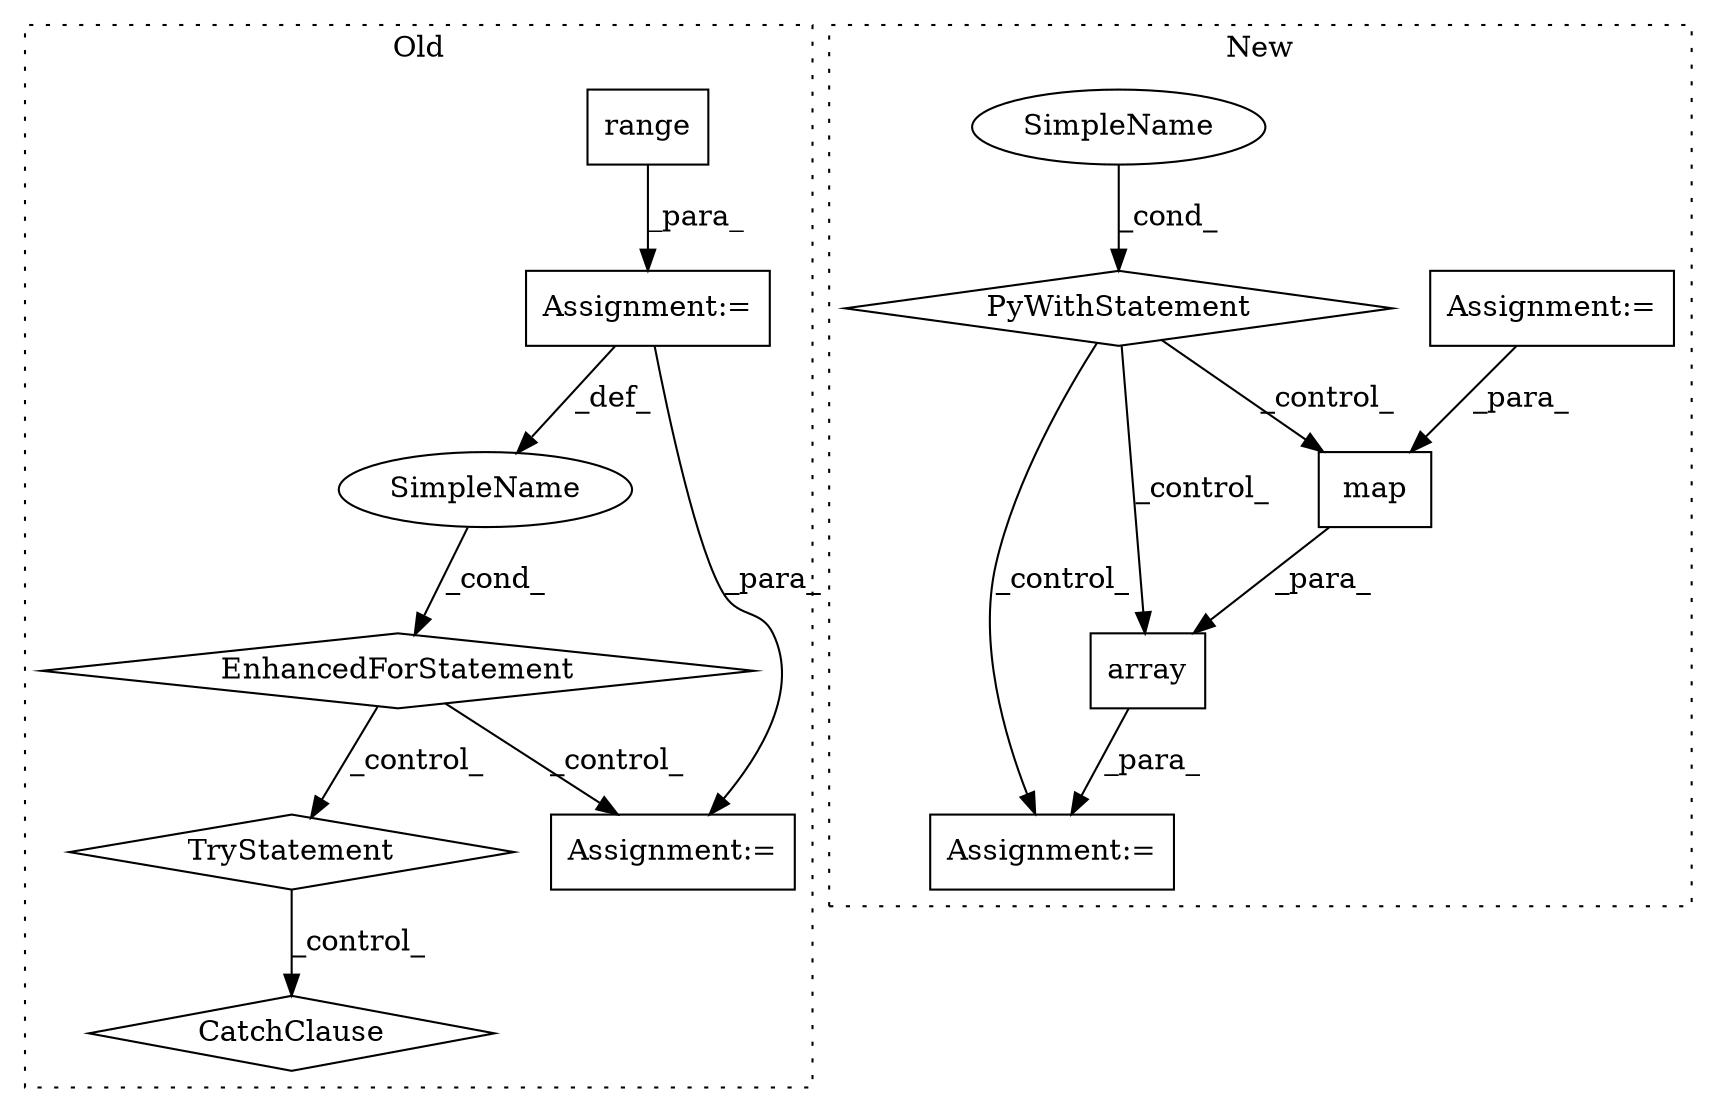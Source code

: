 digraph G {
subgraph cluster0 {
1 [label="TryStatement" a="54" s="6843" l="4" shape="diamond"];
3 [label="CatchClause" a="12" s="6999,7037" l="15,2" shape="diamond"];
5 [label="SimpleName" a="42" s="6560" l="1" shape="ellipse"];
6 [label="Assignment:=" a="7" s="6673" l="1" shape="box"];
8 [label="EnhancedForStatement" a="70" s="6499,6586" l="57,2" shape="diamond"];
9 [label="range" a="32" s="6564,6585" l="6,1" shape="box"];
13 [label="Assignment:=" a="7" s="6499,6586" l="57,2" shape="box"];
label = "Old";
style="dotted";
}
subgraph cluster1 {
2 [label="map" a="32" s="7618,7658" l="4,1" shape="box"];
4 [label="Assignment:=" a="7" s="7600" l="1" shape="box"];
7 [label="SimpleName" a="42" s="" l="" shape="ellipse"];
10 [label="array" a="32" s="7607,7659" l="6,1" shape="box"];
11 [label="PyWithStatement" a="104" s="7443,7460" l="10,2" shape="diamond"];
12 [label="Assignment:=" a="7" s="7198" l="51" shape="box"];
label = "New";
style="dotted";
}
1 -> 3 [label="_control_"];
2 -> 10 [label="_para_"];
5 -> 8 [label="_cond_"];
7 -> 11 [label="_cond_"];
8 -> 6 [label="_control_"];
8 -> 1 [label="_control_"];
9 -> 13 [label="_para_"];
10 -> 4 [label="_para_"];
11 -> 10 [label="_control_"];
11 -> 4 [label="_control_"];
11 -> 2 [label="_control_"];
12 -> 2 [label="_para_"];
13 -> 5 [label="_def_"];
13 -> 6 [label="_para_"];
}